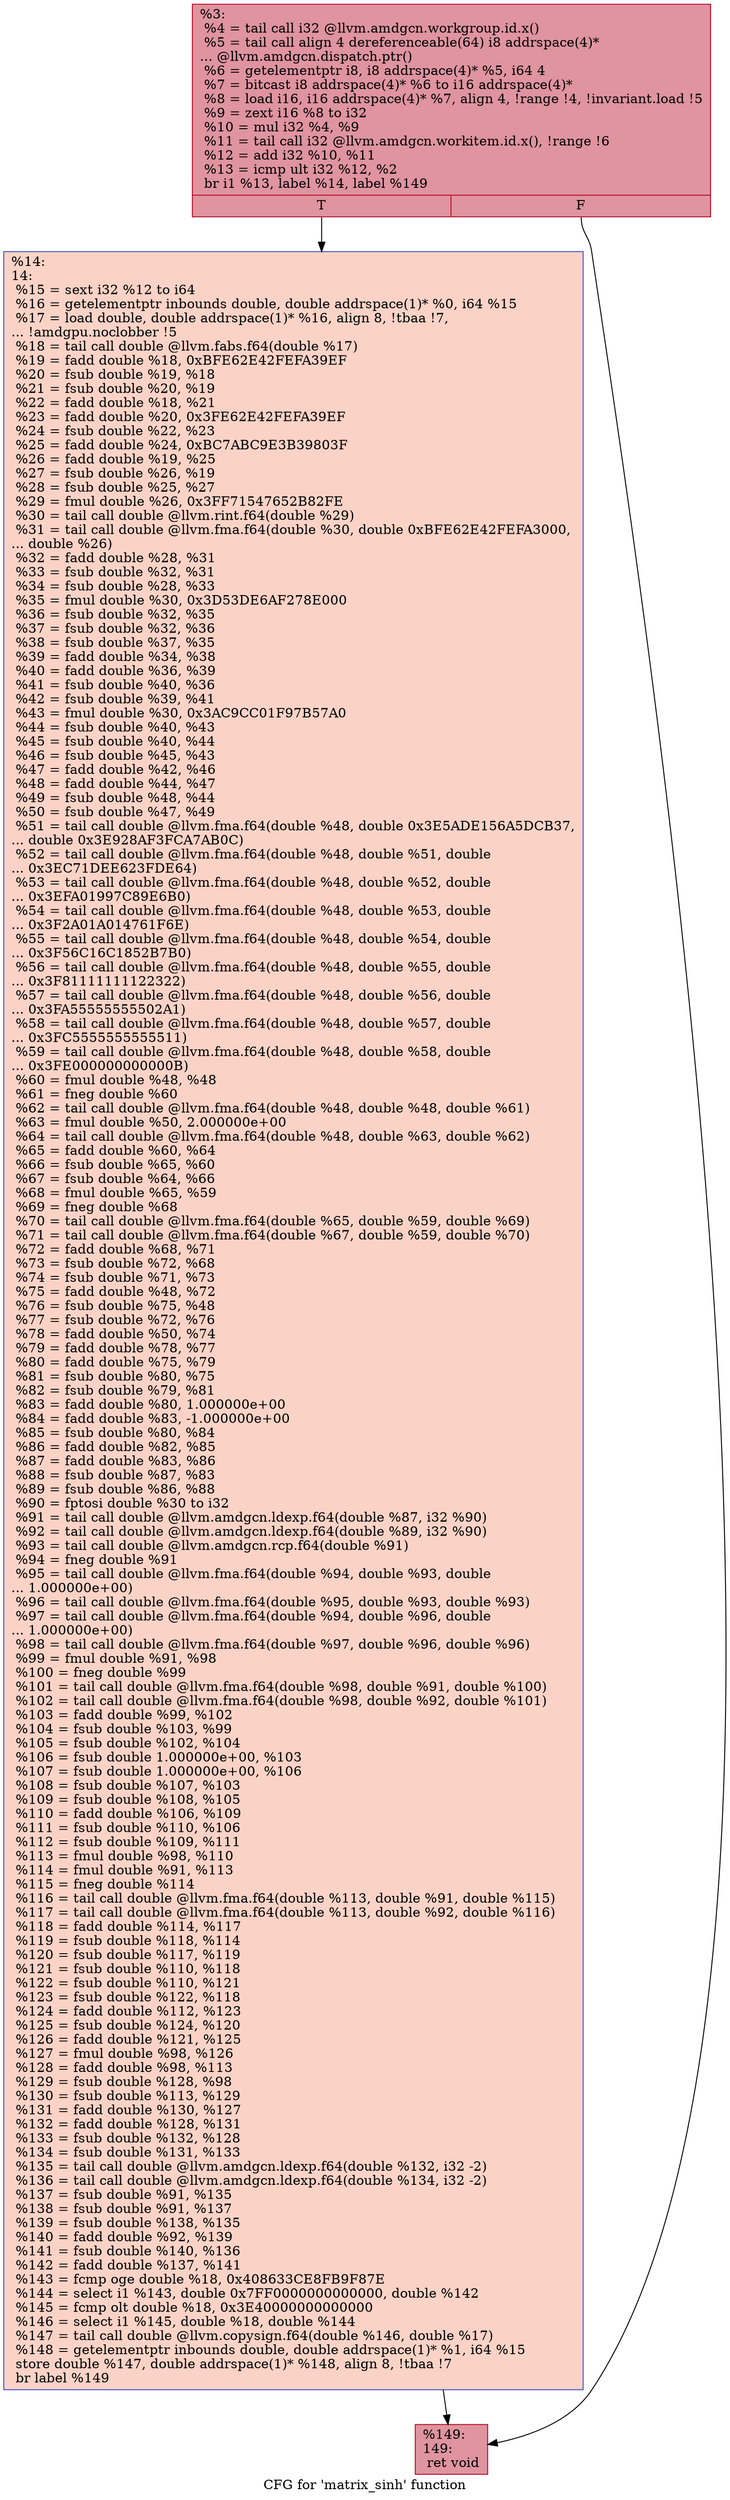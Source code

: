 digraph "CFG for 'matrix_sinh' function" {
	label="CFG for 'matrix_sinh' function";

	Node0x538b960 [shape=record,color="#b70d28ff", style=filled, fillcolor="#b70d2870",label="{%3:\l  %4 = tail call i32 @llvm.amdgcn.workgroup.id.x()\l  %5 = tail call align 4 dereferenceable(64) i8 addrspace(4)*\l... @llvm.amdgcn.dispatch.ptr()\l  %6 = getelementptr i8, i8 addrspace(4)* %5, i64 4\l  %7 = bitcast i8 addrspace(4)* %6 to i16 addrspace(4)*\l  %8 = load i16, i16 addrspace(4)* %7, align 4, !range !4, !invariant.load !5\l  %9 = zext i16 %8 to i32\l  %10 = mul i32 %4, %9\l  %11 = tail call i32 @llvm.amdgcn.workitem.id.x(), !range !6\l  %12 = add i32 %10, %11\l  %13 = icmp ult i32 %12, %2\l  br i1 %13, label %14, label %149\l|{<s0>T|<s1>F}}"];
	Node0x538b960:s0 -> Node0x538d870;
	Node0x538b960:s1 -> Node0x538d900;
	Node0x538d870 [shape=record,color="#3d50c3ff", style=filled, fillcolor="#f59c7d70",label="{%14:\l14:                                               \l  %15 = sext i32 %12 to i64\l  %16 = getelementptr inbounds double, double addrspace(1)* %0, i64 %15\l  %17 = load double, double addrspace(1)* %16, align 8, !tbaa !7,\l... !amdgpu.noclobber !5\l  %18 = tail call double @llvm.fabs.f64(double %17)\l  %19 = fadd double %18, 0xBFE62E42FEFA39EF\l  %20 = fsub double %19, %18\l  %21 = fsub double %20, %19\l  %22 = fadd double %18, %21\l  %23 = fadd double %20, 0x3FE62E42FEFA39EF\l  %24 = fsub double %22, %23\l  %25 = fadd double %24, 0xBC7ABC9E3B39803F\l  %26 = fadd double %19, %25\l  %27 = fsub double %26, %19\l  %28 = fsub double %25, %27\l  %29 = fmul double %26, 0x3FF71547652B82FE\l  %30 = tail call double @llvm.rint.f64(double %29)\l  %31 = tail call double @llvm.fma.f64(double %30, double 0xBFE62E42FEFA3000,\l... double %26)\l  %32 = fadd double %28, %31\l  %33 = fsub double %32, %31\l  %34 = fsub double %28, %33\l  %35 = fmul double %30, 0x3D53DE6AF278E000\l  %36 = fsub double %32, %35\l  %37 = fsub double %32, %36\l  %38 = fsub double %37, %35\l  %39 = fadd double %34, %38\l  %40 = fadd double %36, %39\l  %41 = fsub double %40, %36\l  %42 = fsub double %39, %41\l  %43 = fmul double %30, 0x3AC9CC01F97B57A0\l  %44 = fsub double %40, %43\l  %45 = fsub double %40, %44\l  %46 = fsub double %45, %43\l  %47 = fadd double %42, %46\l  %48 = fadd double %44, %47\l  %49 = fsub double %48, %44\l  %50 = fsub double %47, %49\l  %51 = tail call double @llvm.fma.f64(double %48, double 0x3E5ADE156A5DCB37,\l... double 0x3E928AF3FCA7AB0C)\l  %52 = tail call double @llvm.fma.f64(double %48, double %51, double\l... 0x3EC71DEE623FDE64)\l  %53 = tail call double @llvm.fma.f64(double %48, double %52, double\l... 0x3EFA01997C89E6B0)\l  %54 = tail call double @llvm.fma.f64(double %48, double %53, double\l... 0x3F2A01A014761F6E)\l  %55 = tail call double @llvm.fma.f64(double %48, double %54, double\l... 0x3F56C16C1852B7B0)\l  %56 = tail call double @llvm.fma.f64(double %48, double %55, double\l... 0x3F81111111122322)\l  %57 = tail call double @llvm.fma.f64(double %48, double %56, double\l... 0x3FA55555555502A1)\l  %58 = tail call double @llvm.fma.f64(double %48, double %57, double\l... 0x3FC5555555555511)\l  %59 = tail call double @llvm.fma.f64(double %48, double %58, double\l... 0x3FE000000000000B)\l  %60 = fmul double %48, %48\l  %61 = fneg double %60\l  %62 = tail call double @llvm.fma.f64(double %48, double %48, double %61)\l  %63 = fmul double %50, 2.000000e+00\l  %64 = tail call double @llvm.fma.f64(double %48, double %63, double %62)\l  %65 = fadd double %60, %64\l  %66 = fsub double %65, %60\l  %67 = fsub double %64, %66\l  %68 = fmul double %65, %59\l  %69 = fneg double %68\l  %70 = tail call double @llvm.fma.f64(double %65, double %59, double %69)\l  %71 = tail call double @llvm.fma.f64(double %67, double %59, double %70)\l  %72 = fadd double %68, %71\l  %73 = fsub double %72, %68\l  %74 = fsub double %71, %73\l  %75 = fadd double %48, %72\l  %76 = fsub double %75, %48\l  %77 = fsub double %72, %76\l  %78 = fadd double %50, %74\l  %79 = fadd double %78, %77\l  %80 = fadd double %75, %79\l  %81 = fsub double %80, %75\l  %82 = fsub double %79, %81\l  %83 = fadd double %80, 1.000000e+00\l  %84 = fadd double %83, -1.000000e+00\l  %85 = fsub double %80, %84\l  %86 = fadd double %82, %85\l  %87 = fadd double %83, %86\l  %88 = fsub double %87, %83\l  %89 = fsub double %86, %88\l  %90 = fptosi double %30 to i32\l  %91 = tail call double @llvm.amdgcn.ldexp.f64(double %87, i32 %90)\l  %92 = tail call double @llvm.amdgcn.ldexp.f64(double %89, i32 %90)\l  %93 = tail call double @llvm.amdgcn.rcp.f64(double %91)\l  %94 = fneg double %91\l  %95 = tail call double @llvm.fma.f64(double %94, double %93, double\l... 1.000000e+00)\l  %96 = tail call double @llvm.fma.f64(double %95, double %93, double %93)\l  %97 = tail call double @llvm.fma.f64(double %94, double %96, double\l... 1.000000e+00)\l  %98 = tail call double @llvm.fma.f64(double %97, double %96, double %96)\l  %99 = fmul double %91, %98\l  %100 = fneg double %99\l  %101 = tail call double @llvm.fma.f64(double %98, double %91, double %100)\l  %102 = tail call double @llvm.fma.f64(double %98, double %92, double %101)\l  %103 = fadd double %99, %102\l  %104 = fsub double %103, %99\l  %105 = fsub double %102, %104\l  %106 = fsub double 1.000000e+00, %103\l  %107 = fsub double 1.000000e+00, %106\l  %108 = fsub double %107, %103\l  %109 = fsub double %108, %105\l  %110 = fadd double %106, %109\l  %111 = fsub double %110, %106\l  %112 = fsub double %109, %111\l  %113 = fmul double %98, %110\l  %114 = fmul double %91, %113\l  %115 = fneg double %114\l  %116 = tail call double @llvm.fma.f64(double %113, double %91, double %115)\l  %117 = tail call double @llvm.fma.f64(double %113, double %92, double %116)\l  %118 = fadd double %114, %117\l  %119 = fsub double %118, %114\l  %120 = fsub double %117, %119\l  %121 = fsub double %110, %118\l  %122 = fsub double %110, %121\l  %123 = fsub double %122, %118\l  %124 = fadd double %112, %123\l  %125 = fsub double %124, %120\l  %126 = fadd double %121, %125\l  %127 = fmul double %98, %126\l  %128 = fadd double %98, %113\l  %129 = fsub double %128, %98\l  %130 = fsub double %113, %129\l  %131 = fadd double %130, %127\l  %132 = fadd double %128, %131\l  %133 = fsub double %132, %128\l  %134 = fsub double %131, %133\l  %135 = tail call double @llvm.amdgcn.ldexp.f64(double %132, i32 -2)\l  %136 = tail call double @llvm.amdgcn.ldexp.f64(double %134, i32 -2)\l  %137 = fsub double %91, %135\l  %138 = fsub double %91, %137\l  %139 = fsub double %138, %135\l  %140 = fadd double %92, %139\l  %141 = fsub double %140, %136\l  %142 = fadd double %137, %141\l  %143 = fcmp oge double %18, 0x408633CE8FB9F87E\l  %144 = select i1 %143, double 0x7FF0000000000000, double %142\l  %145 = fcmp olt double %18, 0x3E40000000000000\l  %146 = select i1 %145, double %18, double %144\l  %147 = tail call double @llvm.copysign.f64(double %146, double %17)\l  %148 = getelementptr inbounds double, double addrspace(1)* %1, i64 %15\l  store double %147, double addrspace(1)* %148, align 8, !tbaa !7\l  br label %149\l}"];
	Node0x538d870 -> Node0x538d900;
	Node0x538d900 [shape=record,color="#b70d28ff", style=filled, fillcolor="#b70d2870",label="{%149:\l149:                                              \l  ret void\l}"];
}

